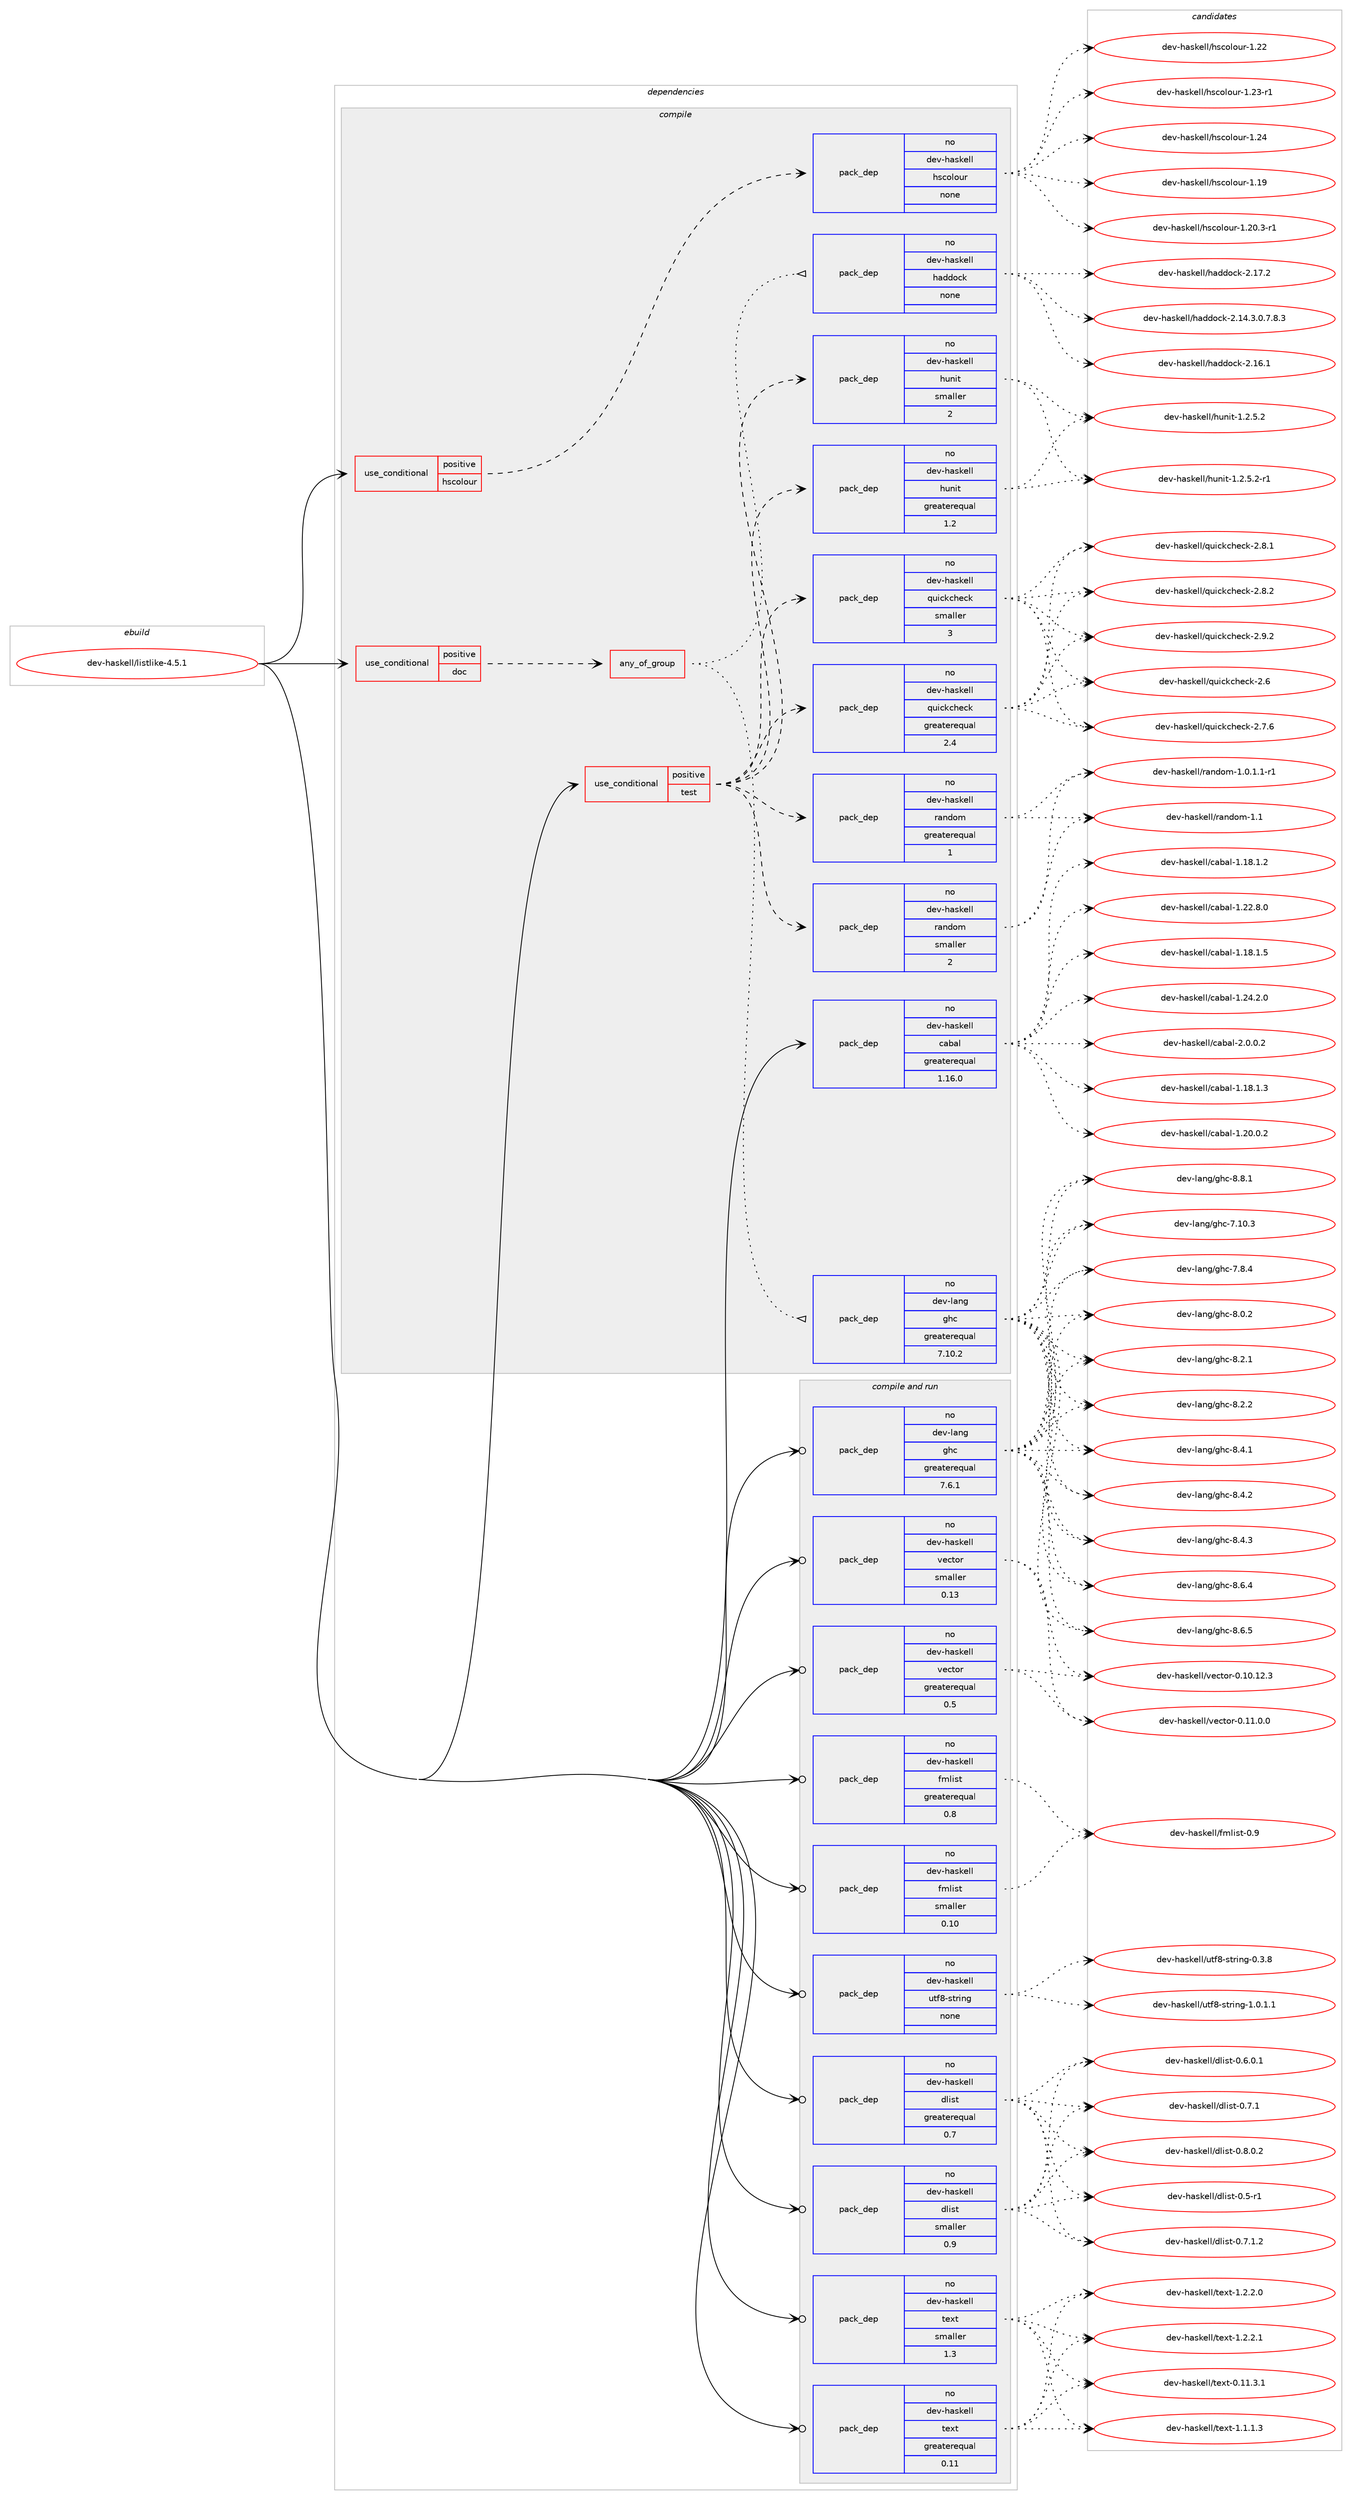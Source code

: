 digraph prolog {

# *************
# Graph options
# *************

newrank=true;
concentrate=true;
compound=true;
graph [rankdir=LR,fontname=Helvetica,fontsize=10,ranksep=1.5];#, ranksep=2.5, nodesep=0.2];
edge  [arrowhead=vee];
node  [fontname=Helvetica,fontsize=10];

# **********
# The ebuild
# **********

subgraph cluster_leftcol {
color=gray;
rank=same;
label=<<i>ebuild</i>>;
id [label="dev-haskell/listlike-4.5.1", color=red, width=4, href="../dev-haskell/listlike-4.5.1.svg"];
}

# ****************
# The dependencies
# ****************

subgraph cluster_midcol {
color=gray;
label=<<i>dependencies</i>>;
subgraph cluster_compile {
fillcolor="#eeeeee";
style=filled;
label=<<i>compile</i>>;
subgraph cond126689 {
dependency538717 [label=<<TABLE BORDER="0" CELLBORDER="1" CELLSPACING="0" CELLPADDING="4"><TR><TD ROWSPAN="3" CELLPADDING="10">use_conditional</TD></TR><TR><TD>positive</TD></TR><TR><TD>doc</TD></TR></TABLE>>, shape=none, color=red];
subgraph any10152 {
dependency538718 [label=<<TABLE BORDER="0" CELLBORDER="1" CELLSPACING="0" CELLPADDING="4"><TR><TD CELLPADDING="10">any_of_group</TD></TR></TABLE>>, shape=none, color=red];subgraph pack401519 {
dependency538719 [label=<<TABLE BORDER="0" CELLBORDER="1" CELLSPACING="0" CELLPADDING="4" WIDTH="220"><TR><TD ROWSPAN="6" CELLPADDING="30">pack_dep</TD></TR><TR><TD WIDTH="110">no</TD></TR><TR><TD>dev-haskell</TD></TR><TR><TD>haddock</TD></TR><TR><TD>none</TD></TR><TR><TD></TD></TR></TABLE>>, shape=none, color=blue];
}
dependency538718:e -> dependency538719:w [weight=20,style="dotted",arrowhead="oinv"];
subgraph pack401520 {
dependency538720 [label=<<TABLE BORDER="0" CELLBORDER="1" CELLSPACING="0" CELLPADDING="4" WIDTH="220"><TR><TD ROWSPAN="6" CELLPADDING="30">pack_dep</TD></TR><TR><TD WIDTH="110">no</TD></TR><TR><TD>dev-lang</TD></TR><TR><TD>ghc</TD></TR><TR><TD>greaterequal</TD></TR><TR><TD>7.10.2</TD></TR></TABLE>>, shape=none, color=blue];
}
dependency538718:e -> dependency538720:w [weight=20,style="dotted",arrowhead="oinv"];
}
dependency538717:e -> dependency538718:w [weight=20,style="dashed",arrowhead="vee"];
}
id:e -> dependency538717:w [weight=20,style="solid",arrowhead="vee"];
subgraph cond126690 {
dependency538721 [label=<<TABLE BORDER="0" CELLBORDER="1" CELLSPACING="0" CELLPADDING="4"><TR><TD ROWSPAN="3" CELLPADDING="10">use_conditional</TD></TR><TR><TD>positive</TD></TR><TR><TD>hscolour</TD></TR></TABLE>>, shape=none, color=red];
subgraph pack401521 {
dependency538722 [label=<<TABLE BORDER="0" CELLBORDER="1" CELLSPACING="0" CELLPADDING="4" WIDTH="220"><TR><TD ROWSPAN="6" CELLPADDING="30">pack_dep</TD></TR><TR><TD WIDTH="110">no</TD></TR><TR><TD>dev-haskell</TD></TR><TR><TD>hscolour</TD></TR><TR><TD>none</TD></TR><TR><TD></TD></TR></TABLE>>, shape=none, color=blue];
}
dependency538721:e -> dependency538722:w [weight=20,style="dashed",arrowhead="vee"];
}
id:e -> dependency538721:w [weight=20,style="solid",arrowhead="vee"];
subgraph cond126691 {
dependency538723 [label=<<TABLE BORDER="0" CELLBORDER="1" CELLSPACING="0" CELLPADDING="4"><TR><TD ROWSPAN="3" CELLPADDING="10">use_conditional</TD></TR><TR><TD>positive</TD></TR><TR><TD>test</TD></TR></TABLE>>, shape=none, color=red];
subgraph pack401522 {
dependency538724 [label=<<TABLE BORDER="0" CELLBORDER="1" CELLSPACING="0" CELLPADDING="4" WIDTH="220"><TR><TD ROWSPAN="6" CELLPADDING="30">pack_dep</TD></TR><TR><TD WIDTH="110">no</TD></TR><TR><TD>dev-haskell</TD></TR><TR><TD>hunit</TD></TR><TR><TD>greaterequal</TD></TR><TR><TD>1.2</TD></TR></TABLE>>, shape=none, color=blue];
}
dependency538723:e -> dependency538724:w [weight=20,style="dashed",arrowhead="vee"];
subgraph pack401523 {
dependency538725 [label=<<TABLE BORDER="0" CELLBORDER="1" CELLSPACING="0" CELLPADDING="4" WIDTH="220"><TR><TD ROWSPAN="6" CELLPADDING="30">pack_dep</TD></TR><TR><TD WIDTH="110">no</TD></TR><TR><TD>dev-haskell</TD></TR><TR><TD>hunit</TD></TR><TR><TD>smaller</TD></TR><TR><TD>2</TD></TR></TABLE>>, shape=none, color=blue];
}
dependency538723:e -> dependency538725:w [weight=20,style="dashed",arrowhead="vee"];
subgraph pack401524 {
dependency538726 [label=<<TABLE BORDER="0" CELLBORDER="1" CELLSPACING="0" CELLPADDING="4" WIDTH="220"><TR><TD ROWSPAN="6" CELLPADDING="30">pack_dep</TD></TR><TR><TD WIDTH="110">no</TD></TR><TR><TD>dev-haskell</TD></TR><TR><TD>quickcheck</TD></TR><TR><TD>greaterequal</TD></TR><TR><TD>2.4</TD></TR></TABLE>>, shape=none, color=blue];
}
dependency538723:e -> dependency538726:w [weight=20,style="dashed",arrowhead="vee"];
subgraph pack401525 {
dependency538727 [label=<<TABLE BORDER="0" CELLBORDER="1" CELLSPACING="0" CELLPADDING="4" WIDTH="220"><TR><TD ROWSPAN="6" CELLPADDING="30">pack_dep</TD></TR><TR><TD WIDTH="110">no</TD></TR><TR><TD>dev-haskell</TD></TR><TR><TD>quickcheck</TD></TR><TR><TD>smaller</TD></TR><TR><TD>3</TD></TR></TABLE>>, shape=none, color=blue];
}
dependency538723:e -> dependency538727:w [weight=20,style="dashed",arrowhead="vee"];
subgraph pack401526 {
dependency538728 [label=<<TABLE BORDER="0" CELLBORDER="1" CELLSPACING="0" CELLPADDING="4" WIDTH="220"><TR><TD ROWSPAN="6" CELLPADDING="30">pack_dep</TD></TR><TR><TD WIDTH="110">no</TD></TR><TR><TD>dev-haskell</TD></TR><TR><TD>random</TD></TR><TR><TD>greaterequal</TD></TR><TR><TD>1</TD></TR></TABLE>>, shape=none, color=blue];
}
dependency538723:e -> dependency538728:w [weight=20,style="dashed",arrowhead="vee"];
subgraph pack401527 {
dependency538729 [label=<<TABLE BORDER="0" CELLBORDER="1" CELLSPACING="0" CELLPADDING="4" WIDTH="220"><TR><TD ROWSPAN="6" CELLPADDING="30">pack_dep</TD></TR><TR><TD WIDTH="110">no</TD></TR><TR><TD>dev-haskell</TD></TR><TR><TD>random</TD></TR><TR><TD>smaller</TD></TR><TR><TD>2</TD></TR></TABLE>>, shape=none, color=blue];
}
dependency538723:e -> dependency538729:w [weight=20,style="dashed",arrowhead="vee"];
}
id:e -> dependency538723:w [weight=20,style="solid",arrowhead="vee"];
subgraph pack401528 {
dependency538730 [label=<<TABLE BORDER="0" CELLBORDER="1" CELLSPACING="0" CELLPADDING="4" WIDTH="220"><TR><TD ROWSPAN="6" CELLPADDING="30">pack_dep</TD></TR><TR><TD WIDTH="110">no</TD></TR><TR><TD>dev-haskell</TD></TR><TR><TD>cabal</TD></TR><TR><TD>greaterequal</TD></TR><TR><TD>1.16.0</TD></TR></TABLE>>, shape=none, color=blue];
}
id:e -> dependency538730:w [weight=20,style="solid",arrowhead="vee"];
}
subgraph cluster_compileandrun {
fillcolor="#eeeeee";
style=filled;
label=<<i>compile and run</i>>;
subgraph pack401529 {
dependency538731 [label=<<TABLE BORDER="0" CELLBORDER="1" CELLSPACING="0" CELLPADDING="4" WIDTH="220"><TR><TD ROWSPAN="6" CELLPADDING="30">pack_dep</TD></TR><TR><TD WIDTH="110">no</TD></TR><TR><TD>dev-haskell</TD></TR><TR><TD>dlist</TD></TR><TR><TD>greaterequal</TD></TR><TR><TD>0.7</TD></TR></TABLE>>, shape=none, color=blue];
}
id:e -> dependency538731:w [weight=20,style="solid",arrowhead="odotvee"];
subgraph pack401530 {
dependency538732 [label=<<TABLE BORDER="0" CELLBORDER="1" CELLSPACING="0" CELLPADDING="4" WIDTH="220"><TR><TD ROWSPAN="6" CELLPADDING="30">pack_dep</TD></TR><TR><TD WIDTH="110">no</TD></TR><TR><TD>dev-haskell</TD></TR><TR><TD>dlist</TD></TR><TR><TD>smaller</TD></TR><TR><TD>0.9</TD></TR></TABLE>>, shape=none, color=blue];
}
id:e -> dependency538732:w [weight=20,style="solid",arrowhead="odotvee"];
subgraph pack401531 {
dependency538733 [label=<<TABLE BORDER="0" CELLBORDER="1" CELLSPACING="0" CELLPADDING="4" WIDTH="220"><TR><TD ROWSPAN="6" CELLPADDING="30">pack_dep</TD></TR><TR><TD WIDTH="110">no</TD></TR><TR><TD>dev-haskell</TD></TR><TR><TD>fmlist</TD></TR><TR><TD>greaterequal</TD></TR><TR><TD>0.8</TD></TR></TABLE>>, shape=none, color=blue];
}
id:e -> dependency538733:w [weight=20,style="solid",arrowhead="odotvee"];
subgraph pack401532 {
dependency538734 [label=<<TABLE BORDER="0" CELLBORDER="1" CELLSPACING="0" CELLPADDING="4" WIDTH="220"><TR><TD ROWSPAN="6" CELLPADDING="30">pack_dep</TD></TR><TR><TD WIDTH="110">no</TD></TR><TR><TD>dev-haskell</TD></TR><TR><TD>fmlist</TD></TR><TR><TD>smaller</TD></TR><TR><TD>0.10</TD></TR></TABLE>>, shape=none, color=blue];
}
id:e -> dependency538734:w [weight=20,style="solid",arrowhead="odotvee"];
subgraph pack401533 {
dependency538735 [label=<<TABLE BORDER="0" CELLBORDER="1" CELLSPACING="0" CELLPADDING="4" WIDTH="220"><TR><TD ROWSPAN="6" CELLPADDING="30">pack_dep</TD></TR><TR><TD WIDTH="110">no</TD></TR><TR><TD>dev-haskell</TD></TR><TR><TD>text</TD></TR><TR><TD>greaterequal</TD></TR><TR><TD>0.11</TD></TR></TABLE>>, shape=none, color=blue];
}
id:e -> dependency538735:w [weight=20,style="solid",arrowhead="odotvee"];
subgraph pack401534 {
dependency538736 [label=<<TABLE BORDER="0" CELLBORDER="1" CELLSPACING="0" CELLPADDING="4" WIDTH="220"><TR><TD ROWSPAN="6" CELLPADDING="30">pack_dep</TD></TR><TR><TD WIDTH="110">no</TD></TR><TR><TD>dev-haskell</TD></TR><TR><TD>text</TD></TR><TR><TD>smaller</TD></TR><TR><TD>1.3</TD></TR></TABLE>>, shape=none, color=blue];
}
id:e -> dependency538736:w [weight=20,style="solid",arrowhead="odotvee"];
subgraph pack401535 {
dependency538737 [label=<<TABLE BORDER="0" CELLBORDER="1" CELLSPACING="0" CELLPADDING="4" WIDTH="220"><TR><TD ROWSPAN="6" CELLPADDING="30">pack_dep</TD></TR><TR><TD WIDTH="110">no</TD></TR><TR><TD>dev-haskell</TD></TR><TR><TD>utf8-string</TD></TR><TR><TD>none</TD></TR><TR><TD></TD></TR></TABLE>>, shape=none, color=blue];
}
id:e -> dependency538737:w [weight=20,style="solid",arrowhead="odotvee"];
subgraph pack401536 {
dependency538738 [label=<<TABLE BORDER="0" CELLBORDER="1" CELLSPACING="0" CELLPADDING="4" WIDTH="220"><TR><TD ROWSPAN="6" CELLPADDING="30">pack_dep</TD></TR><TR><TD WIDTH="110">no</TD></TR><TR><TD>dev-haskell</TD></TR><TR><TD>vector</TD></TR><TR><TD>greaterequal</TD></TR><TR><TD>0.5</TD></TR></TABLE>>, shape=none, color=blue];
}
id:e -> dependency538738:w [weight=20,style="solid",arrowhead="odotvee"];
subgraph pack401537 {
dependency538739 [label=<<TABLE BORDER="0" CELLBORDER="1" CELLSPACING="0" CELLPADDING="4" WIDTH="220"><TR><TD ROWSPAN="6" CELLPADDING="30">pack_dep</TD></TR><TR><TD WIDTH="110">no</TD></TR><TR><TD>dev-haskell</TD></TR><TR><TD>vector</TD></TR><TR><TD>smaller</TD></TR><TR><TD>0.13</TD></TR></TABLE>>, shape=none, color=blue];
}
id:e -> dependency538739:w [weight=20,style="solid",arrowhead="odotvee"];
subgraph pack401538 {
dependency538740 [label=<<TABLE BORDER="0" CELLBORDER="1" CELLSPACING="0" CELLPADDING="4" WIDTH="220"><TR><TD ROWSPAN="6" CELLPADDING="30">pack_dep</TD></TR><TR><TD WIDTH="110">no</TD></TR><TR><TD>dev-lang</TD></TR><TR><TD>ghc</TD></TR><TR><TD>greaterequal</TD></TR><TR><TD>7.6.1</TD></TR></TABLE>>, shape=none, color=blue];
}
id:e -> dependency538740:w [weight=20,style="solid",arrowhead="odotvee"];
}
subgraph cluster_run {
fillcolor="#eeeeee";
style=filled;
label=<<i>run</i>>;
}
}

# **************
# The candidates
# **************

subgraph cluster_choices {
rank=same;
color=gray;
label=<<i>candidates</i>>;

subgraph choice401519 {
color=black;
nodesep=1;
choice1001011184510497115107101108108471049710010011199107455046495246514648465546564651 [label="dev-haskell/haddock-2.14.3.0.7.8.3", color=red, width=4,href="../dev-haskell/haddock-2.14.3.0.7.8.3.svg"];
choice100101118451049711510710110810847104971001001119910745504649544649 [label="dev-haskell/haddock-2.16.1", color=red, width=4,href="../dev-haskell/haddock-2.16.1.svg"];
choice100101118451049711510710110810847104971001001119910745504649554650 [label="dev-haskell/haddock-2.17.2", color=red, width=4,href="../dev-haskell/haddock-2.17.2.svg"];
dependency538719:e -> choice1001011184510497115107101108108471049710010011199107455046495246514648465546564651:w [style=dotted,weight="100"];
dependency538719:e -> choice100101118451049711510710110810847104971001001119910745504649544649:w [style=dotted,weight="100"];
dependency538719:e -> choice100101118451049711510710110810847104971001001119910745504649554650:w [style=dotted,weight="100"];
}
subgraph choice401520 {
color=black;
nodesep=1;
choice1001011184510897110103471031049945554649484651 [label="dev-lang/ghc-7.10.3", color=red, width=4,href="../dev-lang/ghc-7.10.3.svg"];
choice10010111845108971101034710310499455546564652 [label="dev-lang/ghc-7.8.4", color=red, width=4,href="../dev-lang/ghc-7.8.4.svg"];
choice10010111845108971101034710310499455646484650 [label="dev-lang/ghc-8.0.2", color=red, width=4,href="../dev-lang/ghc-8.0.2.svg"];
choice10010111845108971101034710310499455646504649 [label="dev-lang/ghc-8.2.1", color=red, width=4,href="../dev-lang/ghc-8.2.1.svg"];
choice10010111845108971101034710310499455646504650 [label="dev-lang/ghc-8.2.2", color=red, width=4,href="../dev-lang/ghc-8.2.2.svg"];
choice10010111845108971101034710310499455646524649 [label="dev-lang/ghc-8.4.1", color=red, width=4,href="../dev-lang/ghc-8.4.1.svg"];
choice10010111845108971101034710310499455646524650 [label="dev-lang/ghc-8.4.2", color=red, width=4,href="../dev-lang/ghc-8.4.2.svg"];
choice10010111845108971101034710310499455646524651 [label="dev-lang/ghc-8.4.3", color=red, width=4,href="../dev-lang/ghc-8.4.3.svg"];
choice10010111845108971101034710310499455646544652 [label="dev-lang/ghc-8.6.4", color=red, width=4,href="../dev-lang/ghc-8.6.4.svg"];
choice10010111845108971101034710310499455646544653 [label="dev-lang/ghc-8.6.5", color=red, width=4,href="../dev-lang/ghc-8.6.5.svg"];
choice10010111845108971101034710310499455646564649 [label="dev-lang/ghc-8.8.1", color=red, width=4,href="../dev-lang/ghc-8.8.1.svg"];
dependency538720:e -> choice1001011184510897110103471031049945554649484651:w [style=dotted,weight="100"];
dependency538720:e -> choice10010111845108971101034710310499455546564652:w [style=dotted,weight="100"];
dependency538720:e -> choice10010111845108971101034710310499455646484650:w [style=dotted,weight="100"];
dependency538720:e -> choice10010111845108971101034710310499455646504649:w [style=dotted,weight="100"];
dependency538720:e -> choice10010111845108971101034710310499455646504650:w [style=dotted,weight="100"];
dependency538720:e -> choice10010111845108971101034710310499455646524649:w [style=dotted,weight="100"];
dependency538720:e -> choice10010111845108971101034710310499455646524650:w [style=dotted,weight="100"];
dependency538720:e -> choice10010111845108971101034710310499455646524651:w [style=dotted,weight="100"];
dependency538720:e -> choice10010111845108971101034710310499455646544652:w [style=dotted,weight="100"];
dependency538720:e -> choice10010111845108971101034710310499455646544653:w [style=dotted,weight="100"];
dependency538720:e -> choice10010111845108971101034710310499455646564649:w [style=dotted,weight="100"];
}
subgraph choice401521 {
color=black;
nodesep=1;
choice100101118451049711510710110810847104115991111081111171144549464957 [label="dev-haskell/hscolour-1.19", color=red, width=4,href="../dev-haskell/hscolour-1.19.svg"];
choice10010111845104971151071011081084710411599111108111117114454946504846514511449 [label="dev-haskell/hscolour-1.20.3-r1", color=red, width=4,href="../dev-haskell/hscolour-1.20.3-r1.svg"];
choice100101118451049711510710110810847104115991111081111171144549465050 [label="dev-haskell/hscolour-1.22", color=red, width=4,href="../dev-haskell/hscolour-1.22.svg"];
choice1001011184510497115107101108108471041159911110811111711445494650514511449 [label="dev-haskell/hscolour-1.23-r1", color=red, width=4,href="../dev-haskell/hscolour-1.23-r1.svg"];
choice100101118451049711510710110810847104115991111081111171144549465052 [label="dev-haskell/hscolour-1.24", color=red, width=4,href="../dev-haskell/hscolour-1.24.svg"];
dependency538722:e -> choice100101118451049711510710110810847104115991111081111171144549464957:w [style=dotted,weight="100"];
dependency538722:e -> choice10010111845104971151071011081084710411599111108111117114454946504846514511449:w [style=dotted,weight="100"];
dependency538722:e -> choice100101118451049711510710110810847104115991111081111171144549465050:w [style=dotted,weight="100"];
dependency538722:e -> choice1001011184510497115107101108108471041159911110811111711445494650514511449:w [style=dotted,weight="100"];
dependency538722:e -> choice100101118451049711510710110810847104115991111081111171144549465052:w [style=dotted,weight="100"];
}
subgraph choice401522 {
color=black;
nodesep=1;
choice1001011184510497115107101108108471041171101051164549465046534650 [label="dev-haskell/hunit-1.2.5.2", color=red, width=4,href="../dev-haskell/hunit-1.2.5.2.svg"];
choice10010111845104971151071011081084710411711010511645494650465346504511449 [label="dev-haskell/hunit-1.2.5.2-r1", color=red, width=4,href="../dev-haskell/hunit-1.2.5.2-r1.svg"];
dependency538724:e -> choice1001011184510497115107101108108471041171101051164549465046534650:w [style=dotted,weight="100"];
dependency538724:e -> choice10010111845104971151071011081084710411711010511645494650465346504511449:w [style=dotted,weight="100"];
}
subgraph choice401523 {
color=black;
nodesep=1;
choice1001011184510497115107101108108471041171101051164549465046534650 [label="dev-haskell/hunit-1.2.5.2", color=red, width=4,href="../dev-haskell/hunit-1.2.5.2.svg"];
choice10010111845104971151071011081084710411711010511645494650465346504511449 [label="dev-haskell/hunit-1.2.5.2-r1", color=red, width=4,href="../dev-haskell/hunit-1.2.5.2-r1.svg"];
dependency538725:e -> choice1001011184510497115107101108108471041171101051164549465046534650:w [style=dotted,weight="100"];
dependency538725:e -> choice10010111845104971151071011081084710411711010511645494650465346504511449:w [style=dotted,weight="100"];
}
subgraph choice401524 {
color=black;
nodesep=1;
choice10010111845104971151071011081084711311710599107991041019910745504654 [label="dev-haskell/quickcheck-2.6", color=red, width=4,href="../dev-haskell/quickcheck-2.6.svg"];
choice100101118451049711510710110810847113117105991079910410199107455046554654 [label="dev-haskell/quickcheck-2.7.6", color=red, width=4,href="../dev-haskell/quickcheck-2.7.6.svg"];
choice100101118451049711510710110810847113117105991079910410199107455046564649 [label="dev-haskell/quickcheck-2.8.1", color=red, width=4,href="../dev-haskell/quickcheck-2.8.1.svg"];
choice100101118451049711510710110810847113117105991079910410199107455046564650 [label="dev-haskell/quickcheck-2.8.2", color=red, width=4,href="../dev-haskell/quickcheck-2.8.2.svg"];
choice100101118451049711510710110810847113117105991079910410199107455046574650 [label="dev-haskell/quickcheck-2.9.2", color=red, width=4,href="../dev-haskell/quickcheck-2.9.2.svg"];
dependency538726:e -> choice10010111845104971151071011081084711311710599107991041019910745504654:w [style=dotted,weight="100"];
dependency538726:e -> choice100101118451049711510710110810847113117105991079910410199107455046554654:w [style=dotted,weight="100"];
dependency538726:e -> choice100101118451049711510710110810847113117105991079910410199107455046564649:w [style=dotted,weight="100"];
dependency538726:e -> choice100101118451049711510710110810847113117105991079910410199107455046564650:w [style=dotted,weight="100"];
dependency538726:e -> choice100101118451049711510710110810847113117105991079910410199107455046574650:w [style=dotted,weight="100"];
}
subgraph choice401525 {
color=black;
nodesep=1;
choice10010111845104971151071011081084711311710599107991041019910745504654 [label="dev-haskell/quickcheck-2.6", color=red, width=4,href="../dev-haskell/quickcheck-2.6.svg"];
choice100101118451049711510710110810847113117105991079910410199107455046554654 [label="dev-haskell/quickcheck-2.7.6", color=red, width=4,href="../dev-haskell/quickcheck-2.7.6.svg"];
choice100101118451049711510710110810847113117105991079910410199107455046564649 [label="dev-haskell/quickcheck-2.8.1", color=red, width=4,href="../dev-haskell/quickcheck-2.8.1.svg"];
choice100101118451049711510710110810847113117105991079910410199107455046564650 [label="dev-haskell/quickcheck-2.8.2", color=red, width=4,href="../dev-haskell/quickcheck-2.8.2.svg"];
choice100101118451049711510710110810847113117105991079910410199107455046574650 [label="dev-haskell/quickcheck-2.9.2", color=red, width=4,href="../dev-haskell/quickcheck-2.9.2.svg"];
dependency538727:e -> choice10010111845104971151071011081084711311710599107991041019910745504654:w [style=dotted,weight="100"];
dependency538727:e -> choice100101118451049711510710110810847113117105991079910410199107455046554654:w [style=dotted,weight="100"];
dependency538727:e -> choice100101118451049711510710110810847113117105991079910410199107455046564649:w [style=dotted,weight="100"];
dependency538727:e -> choice100101118451049711510710110810847113117105991079910410199107455046564650:w [style=dotted,weight="100"];
dependency538727:e -> choice100101118451049711510710110810847113117105991079910410199107455046574650:w [style=dotted,weight="100"];
}
subgraph choice401526 {
color=black;
nodesep=1;
choice1001011184510497115107101108108471149711010011110945494648464946494511449 [label="dev-haskell/random-1.0.1.1-r1", color=red, width=4,href="../dev-haskell/random-1.0.1.1-r1.svg"];
choice1001011184510497115107101108108471149711010011110945494649 [label="dev-haskell/random-1.1", color=red, width=4,href="../dev-haskell/random-1.1.svg"];
dependency538728:e -> choice1001011184510497115107101108108471149711010011110945494648464946494511449:w [style=dotted,weight="100"];
dependency538728:e -> choice1001011184510497115107101108108471149711010011110945494649:w [style=dotted,weight="100"];
}
subgraph choice401527 {
color=black;
nodesep=1;
choice1001011184510497115107101108108471149711010011110945494648464946494511449 [label="dev-haskell/random-1.0.1.1-r1", color=red, width=4,href="../dev-haskell/random-1.0.1.1-r1.svg"];
choice1001011184510497115107101108108471149711010011110945494649 [label="dev-haskell/random-1.1", color=red, width=4,href="../dev-haskell/random-1.1.svg"];
dependency538729:e -> choice1001011184510497115107101108108471149711010011110945494648464946494511449:w [style=dotted,weight="100"];
dependency538729:e -> choice1001011184510497115107101108108471149711010011110945494649:w [style=dotted,weight="100"];
}
subgraph choice401528 {
color=black;
nodesep=1;
choice10010111845104971151071011081084799979897108454946495646494650 [label="dev-haskell/cabal-1.18.1.2", color=red, width=4,href="../dev-haskell/cabal-1.18.1.2.svg"];
choice10010111845104971151071011081084799979897108454946495646494651 [label="dev-haskell/cabal-1.18.1.3", color=red, width=4,href="../dev-haskell/cabal-1.18.1.3.svg"];
choice10010111845104971151071011081084799979897108454946495646494653 [label="dev-haskell/cabal-1.18.1.5", color=red, width=4,href="../dev-haskell/cabal-1.18.1.5.svg"];
choice10010111845104971151071011081084799979897108454946504846484650 [label="dev-haskell/cabal-1.20.0.2", color=red, width=4,href="../dev-haskell/cabal-1.20.0.2.svg"];
choice10010111845104971151071011081084799979897108454946505046564648 [label="dev-haskell/cabal-1.22.8.0", color=red, width=4,href="../dev-haskell/cabal-1.22.8.0.svg"];
choice10010111845104971151071011081084799979897108454946505246504648 [label="dev-haskell/cabal-1.24.2.0", color=red, width=4,href="../dev-haskell/cabal-1.24.2.0.svg"];
choice100101118451049711510710110810847999798971084550464846484650 [label="dev-haskell/cabal-2.0.0.2", color=red, width=4,href="../dev-haskell/cabal-2.0.0.2.svg"];
dependency538730:e -> choice10010111845104971151071011081084799979897108454946495646494650:w [style=dotted,weight="100"];
dependency538730:e -> choice10010111845104971151071011081084799979897108454946495646494651:w [style=dotted,weight="100"];
dependency538730:e -> choice10010111845104971151071011081084799979897108454946495646494653:w [style=dotted,weight="100"];
dependency538730:e -> choice10010111845104971151071011081084799979897108454946504846484650:w [style=dotted,weight="100"];
dependency538730:e -> choice10010111845104971151071011081084799979897108454946505046564648:w [style=dotted,weight="100"];
dependency538730:e -> choice10010111845104971151071011081084799979897108454946505246504648:w [style=dotted,weight="100"];
dependency538730:e -> choice100101118451049711510710110810847999798971084550464846484650:w [style=dotted,weight="100"];
}
subgraph choice401529 {
color=black;
nodesep=1;
choice100101118451049711510710110810847100108105115116454846534511449 [label="dev-haskell/dlist-0.5-r1", color=red, width=4,href="../dev-haskell/dlist-0.5-r1.svg"];
choice1001011184510497115107101108108471001081051151164548465446484649 [label="dev-haskell/dlist-0.6.0.1", color=red, width=4,href="../dev-haskell/dlist-0.6.0.1.svg"];
choice100101118451049711510710110810847100108105115116454846554649 [label="dev-haskell/dlist-0.7.1", color=red, width=4,href="../dev-haskell/dlist-0.7.1.svg"];
choice1001011184510497115107101108108471001081051151164548465546494650 [label="dev-haskell/dlist-0.7.1.2", color=red, width=4,href="../dev-haskell/dlist-0.7.1.2.svg"];
choice1001011184510497115107101108108471001081051151164548465646484650 [label="dev-haskell/dlist-0.8.0.2", color=red, width=4,href="../dev-haskell/dlist-0.8.0.2.svg"];
dependency538731:e -> choice100101118451049711510710110810847100108105115116454846534511449:w [style=dotted,weight="100"];
dependency538731:e -> choice1001011184510497115107101108108471001081051151164548465446484649:w [style=dotted,weight="100"];
dependency538731:e -> choice100101118451049711510710110810847100108105115116454846554649:w [style=dotted,weight="100"];
dependency538731:e -> choice1001011184510497115107101108108471001081051151164548465546494650:w [style=dotted,weight="100"];
dependency538731:e -> choice1001011184510497115107101108108471001081051151164548465646484650:w [style=dotted,weight="100"];
}
subgraph choice401530 {
color=black;
nodesep=1;
choice100101118451049711510710110810847100108105115116454846534511449 [label="dev-haskell/dlist-0.5-r1", color=red, width=4,href="../dev-haskell/dlist-0.5-r1.svg"];
choice1001011184510497115107101108108471001081051151164548465446484649 [label="dev-haskell/dlist-0.6.0.1", color=red, width=4,href="../dev-haskell/dlist-0.6.0.1.svg"];
choice100101118451049711510710110810847100108105115116454846554649 [label="dev-haskell/dlist-0.7.1", color=red, width=4,href="../dev-haskell/dlist-0.7.1.svg"];
choice1001011184510497115107101108108471001081051151164548465546494650 [label="dev-haskell/dlist-0.7.1.2", color=red, width=4,href="../dev-haskell/dlist-0.7.1.2.svg"];
choice1001011184510497115107101108108471001081051151164548465646484650 [label="dev-haskell/dlist-0.8.0.2", color=red, width=4,href="../dev-haskell/dlist-0.8.0.2.svg"];
dependency538732:e -> choice100101118451049711510710110810847100108105115116454846534511449:w [style=dotted,weight="100"];
dependency538732:e -> choice1001011184510497115107101108108471001081051151164548465446484649:w [style=dotted,weight="100"];
dependency538732:e -> choice100101118451049711510710110810847100108105115116454846554649:w [style=dotted,weight="100"];
dependency538732:e -> choice1001011184510497115107101108108471001081051151164548465546494650:w [style=dotted,weight="100"];
dependency538732:e -> choice1001011184510497115107101108108471001081051151164548465646484650:w [style=dotted,weight="100"];
}
subgraph choice401531 {
color=black;
nodesep=1;
choice10010111845104971151071011081084710210910810511511645484657 [label="dev-haskell/fmlist-0.9", color=red, width=4,href="../dev-haskell/fmlist-0.9.svg"];
dependency538733:e -> choice10010111845104971151071011081084710210910810511511645484657:w [style=dotted,weight="100"];
}
subgraph choice401532 {
color=black;
nodesep=1;
choice10010111845104971151071011081084710210910810511511645484657 [label="dev-haskell/fmlist-0.9", color=red, width=4,href="../dev-haskell/fmlist-0.9.svg"];
dependency538734:e -> choice10010111845104971151071011081084710210910810511511645484657:w [style=dotted,weight="100"];
}
subgraph choice401533 {
color=black;
nodesep=1;
choice100101118451049711510710110810847116101120116454846494946514649 [label="dev-haskell/text-0.11.3.1", color=red, width=4,href="../dev-haskell/text-0.11.3.1.svg"];
choice1001011184510497115107101108108471161011201164549464946494651 [label="dev-haskell/text-1.1.1.3", color=red, width=4,href="../dev-haskell/text-1.1.1.3.svg"];
choice1001011184510497115107101108108471161011201164549465046504648 [label="dev-haskell/text-1.2.2.0", color=red, width=4,href="../dev-haskell/text-1.2.2.0.svg"];
choice1001011184510497115107101108108471161011201164549465046504649 [label="dev-haskell/text-1.2.2.1", color=red, width=4,href="../dev-haskell/text-1.2.2.1.svg"];
dependency538735:e -> choice100101118451049711510710110810847116101120116454846494946514649:w [style=dotted,weight="100"];
dependency538735:e -> choice1001011184510497115107101108108471161011201164549464946494651:w [style=dotted,weight="100"];
dependency538735:e -> choice1001011184510497115107101108108471161011201164549465046504648:w [style=dotted,weight="100"];
dependency538735:e -> choice1001011184510497115107101108108471161011201164549465046504649:w [style=dotted,weight="100"];
}
subgraph choice401534 {
color=black;
nodesep=1;
choice100101118451049711510710110810847116101120116454846494946514649 [label="dev-haskell/text-0.11.3.1", color=red, width=4,href="../dev-haskell/text-0.11.3.1.svg"];
choice1001011184510497115107101108108471161011201164549464946494651 [label="dev-haskell/text-1.1.1.3", color=red, width=4,href="../dev-haskell/text-1.1.1.3.svg"];
choice1001011184510497115107101108108471161011201164549465046504648 [label="dev-haskell/text-1.2.2.0", color=red, width=4,href="../dev-haskell/text-1.2.2.0.svg"];
choice1001011184510497115107101108108471161011201164549465046504649 [label="dev-haskell/text-1.2.2.1", color=red, width=4,href="../dev-haskell/text-1.2.2.1.svg"];
dependency538736:e -> choice100101118451049711510710110810847116101120116454846494946514649:w [style=dotted,weight="100"];
dependency538736:e -> choice1001011184510497115107101108108471161011201164549464946494651:w [style=dotted,weight="100"];
dependency538736:e -> choice1001011184510497115107101108108471161011201164549465046504648:w [style=dotted,weight="100"];
dependency538736:e -> choice1001011184510497115107101108108471161011201164549465046504649:w [style=dotted,weight="100"];
}
subgraph choice401535 {
color=black;
nodesep=1;
choice1001011184510497115107101108108471171161025645115116114105110103454846514656 [label="dev-haskell/utf8-string-0.3.8", color=red, width=4,href="../dev-haskell/utf8-string-0.3.8.svg"];
choice10010111845104971151071011081084711711610256451151161141051101034549464846494649 [label="dev-haskell/utf8-string-1.0.1.1", color=red, width=4,href="../dev-haskell/utf8-string-1.0.1.1.svg"];
dependency538737:e -> choice1001011184510497115107101108108471171161025645115116114105110103454846514656:w [style=dotted,weight="100"];
dependency538737:e -> choice10010111845104971151071011081084711711610256451151161141051101034549464846494649:w [style=dotted,weight="100"];
}
subgraph choice401536 {
color=black;
nodesep=1;
choice1001011184510497115107101108108471181019911611111445484649484649504651 [label="dev-haskell/vector-0.10.12.3", color=red, width=4,href="../dev-haskell/vector-0.10.12.3.svg"];
choice10010111845104971151071011081084711810199116111114454846494946484648 [label="dev-haskell/vector-0.11.0.0", color=red, width=4,href="../dev-haskell/vector-0.11.0.0.svg"];
dependency538738:e -> choice1001011184510497115107101108108471181019911611111445484649484649504651:w [style=dotted,weight="100"];
dependency538738:e -> choice10010111845104971151071011081084711810199116111114454846494946484648:w [style=dotted,weight="100"];
}
subgraph choice401537 {
color=black;
nodesep=1;
choice1001011184510497115107101108108471181019911611111445484649484649504651 [label="dev-haskell/vector-0.10.12.3", color=red, width=4,href="../dev-haskell/vector-0.10.12.3.svg"];
choice10010111845104971151071011081084711810199116111114454846494946484648 [label="dev-haskell/vector-0.11.0.0", color=red, width=4,href="../dev-haskell/vector-0.11.0.0.svg"];
dependency538739:e -> choice1001011184510497115107101108108471181019911611111445484649484649504651:w [style=dotted,weight="100"];
dependency538739:e -> choice10010111845104971151071011081084711810199116111114454846494946484648:w [style=dotted,weight="100"];
}
subgraph choice401538 {
color=black;
nodesep=1;
choice1001011184510897110103471031049945554649484651 [label="dev-lang/ghc-7.10.3", color=red, width=4,href="../dev-lang/ghc-7.10.3.svg"];
choice10010111845108971101034710310499455546564652 [label="dev-lang/ghc-7.8.4", color=red, width=4,href="../dev-lang/ghc-7.8.4.svg"];
choice10010111845108971101034710310499455646484650 [label="dev-lang/ghc-8.0.2", color=red, width=4,href="../dev-lang/ghc-8.0.2.svg"];
choice10010111845108971101034710310499455646504649 [label="dev-lang/ghc-8.2.1", color=red, width=4,href="../dev-lang/ghc-8.2.1.svg"];
choice10010111845108971101034710310499455646504650 [label="dev-lang/ghc-8.2.2", color=red, width=4,href="../dev-lang/ghc-8.2.2.svg"];
choice10010111845108971101034710310499455646524649 [label="dev-lang/ghc-8.4.1", color=red, width=4,href="../dev-lang/ghc-8.4.1.svg"];
choice10010111845108971101034710310499455646524650 [label="dev-lang/ghc-8.4.2", color=red, width=4,href="../dev-lang/ghc-8.4.2.svg"];
choice10010111845108971101034710310499455646524651 [label="dev-lang/ghc-8.4.3", color=red, width=4,href="../dev-lang/ghc-8.4.3.svg"];
choice10010111845108971101034710310499455646544652 [label="dev-lang/ghc-8.6.4", color=red, width=4,href="../dev-lang/ghc-8.6.4.svg"];
choice10010111845108971101034710310499455646544653 [label="dev-lang/ghc-8.6.5", color=red, width=4,href="../dev-lang/ghc-8.6.5.svg"];
choice10010111845108971101034710310499455646564649 [label="dev-lang/ghc-8.8.1", color=red, width=4,href="../dev-lang/ghc-8.8.1.svg"];
dependency538740:e -> choice1001011184510897110103471031049945554649484651:w [style=dotted,weight="100"];
dependency538740:e -> choice10010111845108971101034710310499455546564652:w [style=dotted,weight="100"];
dependency538740:e -> choice10010111845108971101034710310499455646484650:w [style=dotted,weight="100"];
dependency538740:e -> choice10010111845108971101034710310499455646504649:w [style=dotted,weight="100"];
dependency538740:e -> choice10010111845108971101034710310499455646504650:w [style=dotted,weight="100"];
dependency538740:e -> choice10010111845108971101034710310499455646524649:w [style=dotted,weight="100"];
dependency538740:e -> choice10010111845108971101034710310499455646524650:w [style=dotted,weight="100"];
dependency538740:e -> choice10010111845108971101034710310499455646524651:w [style=dotted,weight="100"];
dependency538740:e -> choice10010111845108971101034710310499455646544652:w [style=dotted,weight="100"];
dependency538740:e -> choice10010111845108971101034710310499455646544653:w [style=dotted,weight="100"];
dependency538740:e -> choice10010111845108971101034710310499455646564649:w [style=dotted,weight="100"];
}
}

}
